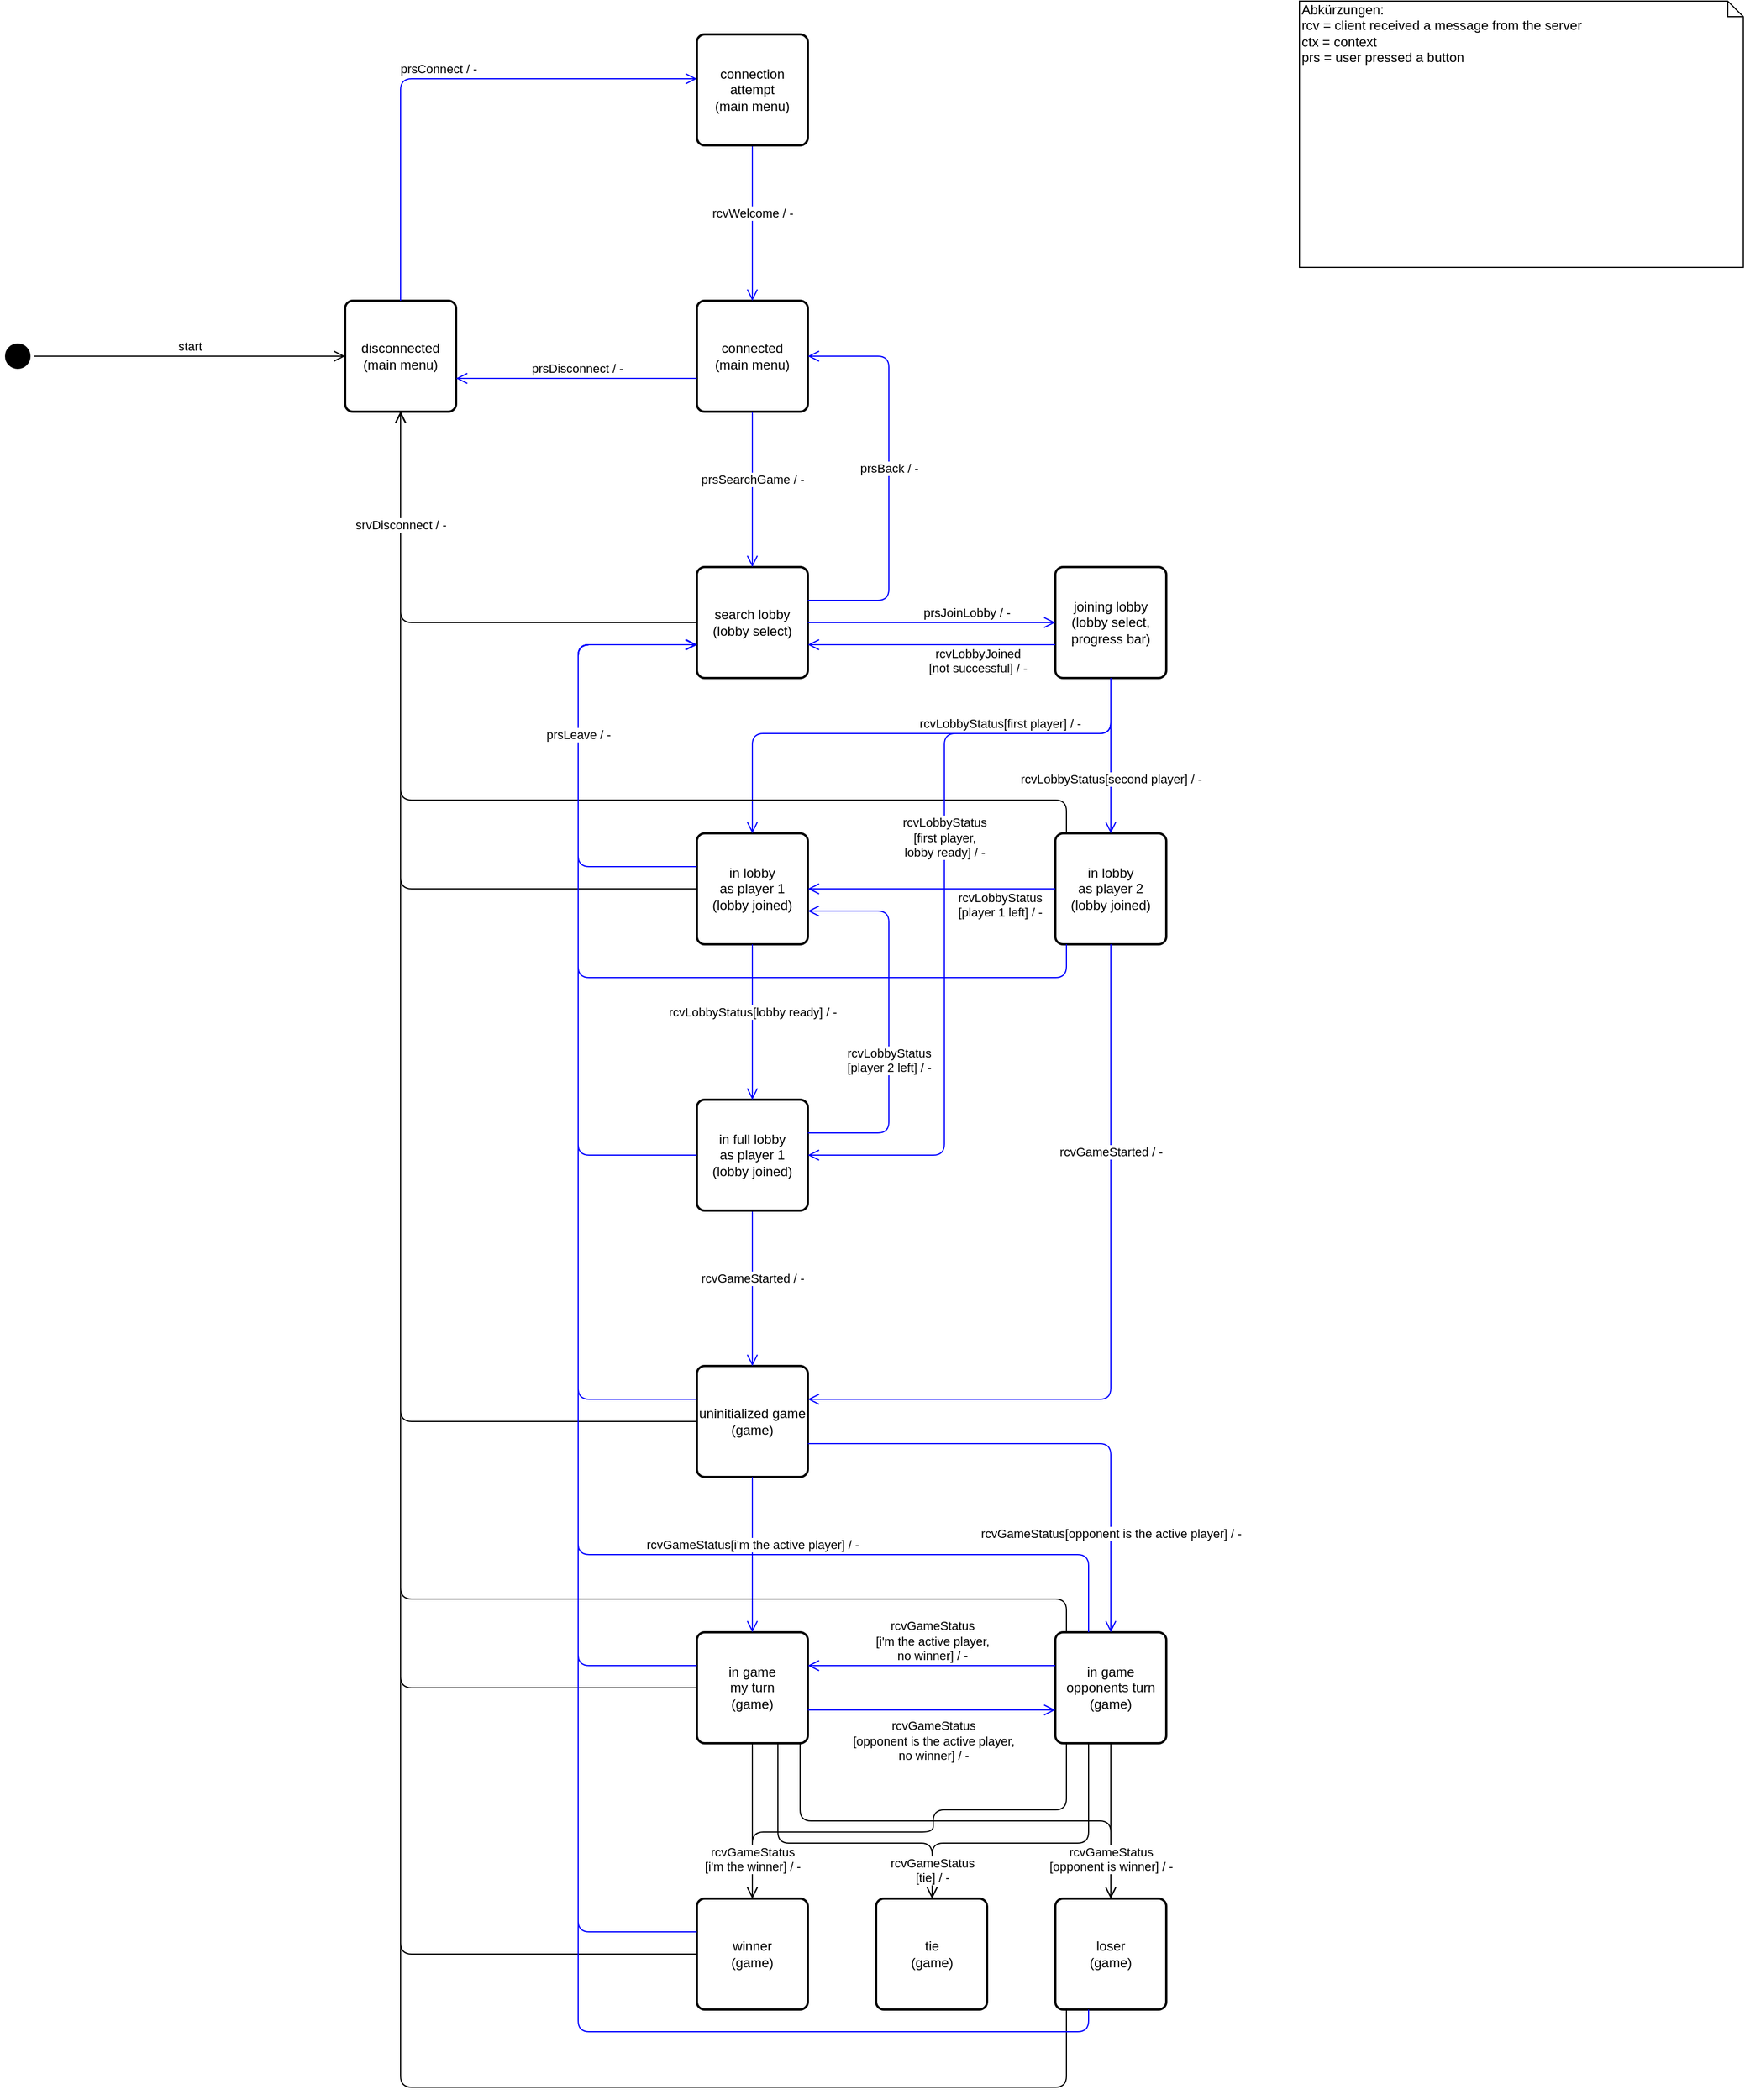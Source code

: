 <mxfile version="12.2.2" type="device" pages="1"><diagram id="jTNWPKgzUZk8H5tQ0RuP" name="Page-1"><mxGraphModel dx="805" dy="479" grid="1" gridSize="10" guides="1" tooltips="1" connect="1" arrows="1" fold="1" page="1" pageScale="1" pageWidth="1654" pageHeight="2336" math="0" shadow="0"><root><mxCell id="0"/><mxCell id="1" parent="0"/><mxCell id="OV_BSfwRaBG4XCHt2koE-43" value="" style="edgeStyle=orthogonalEdgeStyle;html=1;verticalAlign=bottom;endArrow=open;endSize=8;strokeColor=#000000;" parent="1" source="OV_BSfwRaBG4XCHt2koE-34" target="OV_BSfwRaBG4XCHt2koE-38" edge="1"><mxGeometry x="0.714" relative="1" as="geometry"><mxPoint x="727" y="1760" as="targetPoint"/><mxPoint x="727" y="1620" as="sourcePoint"/><Array as="points"><mxPoint x="1000" y="1670"/><mxPoint x="880" y="1670"/><mxPoint x="880" y="1690"/><mxPoint x="717" y="1690"/></Array><mxPoint as="offset"/></mxGeometry></mxCell><mxCell id="OV_BSfwRaBG4XCHt2koE-41" value="" style="edgeStyle=orthogonalEdgeStyle;html=1;verticalAlign=bottom;endArrow=open;endSize=8;strokeColor=#000000;" parent="1" source="OV_BSfwRaBG4XCHt2koE-20" target="OV_BSfwRaBG4XCHt2koE-39" edge="1"><mxGeometry relative="1" as="geometry"><mxPoint x="1050" y="1760" as="targetPoint"/><mxPoint x="1050" y="1620" as="sourcePoint"/><Array as="points"><mxPoint x="760" y="1680"/><mxPoint x="1040" y="1680"/></Array></mxGeometry></mxCell><mxCell id="OV_BSfwRaBG4XCHt2koE-1" value="disconnected&lt;br&gt;(main menu)" style="rounded=1;whiteSpace=wrap;html=1;absoluteArcSize=1;arcSize=14;strokeWidth=2;" parent="1" vertex="1"><mxGeometry x="350" y="310" width="100" height="100" as="geometry"/></mxCell><mxCell id="OV_BSfwRaBG4XCHt2koE-4" value="" style="ellipse;html=1;shape=startState;fillColor=#000000;strokeColor=#000000;" parent="1" vertex="1"><mxGeometry x="40" y="345" width="30" height="30" as="geometry"/></mxCell><mxCell id="OV_BSfwRaBG4XCHt2koE-5" value="start" style="edgeStyle=orthogonalEdgeStyle;html=1;verticalAlign=bottom;endArrow=open;endSize=8;strokeColor=#000000;" parent="1" source="OV_BSfwRaBG4XCHt2koE-4" target="OV_BSfwRaBG4XCHt2koE-1" edge="1"><mxGeometry relative="1" as="geometry"><mxPoint x="165" y="530" as="targetPoint"/><Array as="points"><mxPoint x="170" y="360"/><mxPoint x="170" y="360"/></Array></mxGeometry></mxCell><mxCell id="OV_BSfwRaBG4XCHt2koE-6" value="connected&lt;br&gt;(main menu)" style="rounded=1;whiteSpace=wrap;html=1;absoluteArcSize=1;arcSize=14;strokeWidth=2;" parent="1" vertex="1"><mxGeometry x="667" y="310" width="100" height="100" as="geometry"/></mxCell><mxCell id="OV_BSfwRaBG4XCHt2koE-7" value="rcvWelcome / -" style="edgeStyle=orthogonalEdgeStyle;html=1;verticalAlign=bottom;endArrow=open;endSize=8;strokeColor=#0000FF;" parent="1" source="C2RCnvS2eTij5-8htlbZ-1" target="OV_BSfwRaBG4XCHt2koE-6" edge="1"><mxGeometry relative="1" as="geometry"><mxPoint x="800" y="510" as="targetPoint"/><mxPoint x="730" y="220" as="sourcePoint"/><Array as="points"><mxPoint x="717" y="340"/></Array></mxGeometry></mxCell><mxCell id="OV_BSfwRaBG4XCHt2koE-8" value="Abkürzungen:&lt;br&gt;rcv = client received a message from the server&lt;br&gt;ctx = context&lt;br&gt;prs = user pressed a button" style="shape=note;whiteSpace=wrap;html=1;size=14;verticalAlign=top;align=left;spacingTop=-6;strokeColor=#000000;" parent="1" vertex="1"><mxGeometry x="1210" y="40" width="400" height="240" as="geometry"/></mxCell><mxCell id="OV_BSfwRaBG4XCHt2koE-9" value="prsDisconnect / -" style="edgeStyle=orthogonalEdgeStyle;html=1;verticalAlign=bottom;endArrow=open;endSize=8;strokeColor=#0000FF;" parent="1" source="OV_BSfwRaBG4XCHt2koE-6" target="OV_BSfwRaBG4XCHt2koE-1" edge="1"><mxGeometry relative="1" as="geometry"><mxPoint x="697" y="440" as="targetPoint"/><mxPoint x="490" y="440" as="sourcePoint"/><Array as="points"><mxPoint x="540" y="380"/><mxPoint x="540" y="380"/></Array></mxGeometry></mxCell><mxCell id="OV_BSfwRaBG4XCHt2koE-10" value="search lobby&lt;br&gt;(lobby select)" style="rounded=1;whiteSpace=wrap;html=1;absoluteArcSize=1;arcSize=14;strokeWidth=2;" parent="1" vertex="1"><mxGeometry x="667" y="550" width="100" height="100" as="geometry"/></mxCell><mxCell id="OV_BSfwRaBG4XCHt2koE-11" value="prsSearchGame / -" style="edgeStyle=orthogonalEdgeStyle;html=1;verticalAlign=bottom;endArrow=open;endSize=8;strokeColor=#0000FF;" parent="1" source="OV_BSfwRaBG4XCHt2koE-6" target="OV_BSfwRaBG4XCHt2koE-10" edge="1"><mxGeometry relative="1" as="geometry"><mxPoint x="450" y="450" as="targetPoint"/><mxPoint x="657" y="450" as="sourcePoint"/><Array as="points"/></mxGeometry></mxCell><mxCell id="OV_BSfwRaBG4XCHt2koE-12" value="in lobby &lt;br&gt;as player 1&lt;br&gt;(lobby joined)" style="rounded=1;whiteSpace=wrap;html=1;absoluteArcSize=1;arcSize=14;strokeWidth=2;" parent="1" vertex="1"><mxGeometry x="667" y="790" width="100" height="100" as="geometry"/></mxCell><mxCell id="OV_BSfwRaBG4XCHt2koE-13" value="prsBack / -" style="edgeStyle=orthogonalEdgeStyle;html=1;verticalAlign=bottom;endArrow=open;endSize=8;strokeColor=#0000FF;" parent="1" source="OV_BSfwRaBG4XCHt2koE-10" target="OV_BSfwRaBG4XCHt2koE-6" edge="1"><mxGeometry relative="1" as="geometry"><mxPoint x="850" y="630" as="targetPoint"/><mxPoint x="850" y="490" as="sourcePoint"/><Array as="points"><mxPoint x="840" y="580"/><mxPoint x="840" y="360"/></Array></mxGeometry></mxCell><mxCell id="OV_BSfwRaBG4XCHt2koE-16" value="rcvLobbyStatus[first player] / -" style="edgeStyle=orthogonalEdgeStyle;html=1;verticalAlign=bottom;endArrow=open;endSize=8;strokeColor=#0000FF;" parent="1" source="C2RCnvS2eTij5-8htlbZ-3" target="OV_BSfwRaBG4XCHt2koE-12" edge="1"><mxGeometry x="-0.351" relative="1" as="geometry"><mxPoint x="727" y="560" as="targetPoint"/><mxPoint x="717" y="690" as="sourcePoint"/><Array as="points"><mxPoint x="1040" y="700"/><mxPoint x="717" y="700"/></Array><mxPoint as="offset"/></mxGeometry></mxCell><mxCell id="OV_BSfwRaBG4XCHt2koE-17" value="" style="edgeStyle=orthogonalEdgeStyle;html=1;verticalAlign=bottom;endArrow=open;endSize=8;strokeColor=#000000;" parent="1" source="OV_BSfwRaBG4XCHt2koE-12" target="OV_BSfwRaBG4XCHt2koE-1" edge="1"><mxGeometry x="0.498" relative="1" as="geometry"><mxPoint x="420" y="420" as="targetPoint"/><mxPoint x="677" y="610" as="sourcePoint"/><Array as="points"><mxPoint x="400" y="840"/></Array><mxPoint as="offset"/></mxGeometry></mxCell><mxCell id="OV_BSfwRaBG4XCHt2koE-18" value="uninitialized game&lt;br&gt;(game)" style="rounded=1;whiteSpace=wrap;html=1;absoluteArcSize=1;arcSize=14;strokeWidth=2;" parent="1" vertex="1"><mxGeometry x="667" y="1270" width="100" height="100" as="geometry"/></mxCell><mxCell id="OV_BSfwRaBG4XCHt2koE-19" value="rcvGameStarted / -" style="edgeStyle=orthogonalEdgeStyle;html=1;verticalAlign=bottom;endArrow=open;endSize=8;strokeColor=#0000FF;" parent="1" source="OV_BSfwRaBG4XCHt2koE-31" target="OV_BSfwRaBG4XCHt2koE-18" edge="1"><mxGeometry relative="1" as="geometry"><mxPoint x="727" y="800" as="targetPoint"/><mxPoint x="717" y="1150" as="sourcePoint"/><Array as="points"/></mxGeometry></mxCell><mxCell id="OV_BSfwRaBG4XCHt2koE-20" value="in game&lt;br&gt;my turn&lt;br&gt;(game)" style="rounded=1;whiteSpace=wrap;html=1;absoluteArcSize=1;arcSize=14;strokeWidth=2;" parent="1" vertex="1"><mxGeometry x="667" y="1510" width="100" height="100" as="geometry"/></mxCell><mxCell id="OV_BSfwRaBG4XCHt2koE-21" value="rcvGameStatus[i'm the active player] / -" style="edgeStyle=orthogonalEdgeStyle;html=1;verticalAlign=bottom;endArrow=open;endSize=8;strokeColor=#0000FF;" parent="1" source="OV_BSfwRaBG4XCHt2koE-18" target="OV_BSfwRaBG4XCHt2koE-20" edge="1"><mxGeometry relative="1" as="geometry"><mxPoint x="570" y="1490" as="targetPoint"/><mxPoint x="570" y="1350" as="sourcePoint"/><Array as="points"/></mxGeometry></mxCell><mxCell id="OV_BSfwRaBG4XCHt2koE-22" value="" style="edgeStyle=orthogonalEdgeStyle;html=1;verticalAlign=bottom;endArrow=open;endSize=8;strokeColor=#000000;" parent="1" source="OV_BSfwRaBG4XCHt2koE-18" target="OV_BSfwRaBG4XCHt2koE-1" edge="1"><mxGeometry x="0.498" relative="1" as="geometry"><mxPoint x="420" y="420" as="targetPoint"/><mxPoint x="677" y="840" as="sourcePoint"/><Array as="points"><mxPoint x="400" y="1320"/></Array><mxPoint as="offset"/></mxGeometry></mxCell><mxCell id="OV_BSfwRaBG4XCHt2koE-23" value="" style="edgeStyle=orthogonalEdgeStyle;html=1;verticalAlign=bottom;endArrow=open;endSize=8;strokeColor=#000000;" parent="1" source="OV_BSfwRaBG4XCHt2koE-20" target="OV_BSfwRaBG4XCHt2koE-1" edge="1"><mxGeometry x="0.498" relative="1" as="geometry"><mxPoint x="420" y="420" as="targetPoint"/><mxPoint x="677" y="1090" as="sourcePoint"/><Array as="points"><mxPoint x="400" y="1560"/></Array><mxPoint as="offset"/></mxGeometry></mxCell><mxCell id="OV_BSfwRaBG4XCHt2koE-24" value="in lobby &lt;br&gt;as player 2&lt;br&gt;(lobby joined)" style="rounded=1;whiteSpace=wrap;html=1;absoluteArcSize=1;arcSize=14;strokeWidth=2;" parent="1" vertex="1"><mxGeometry x="990" y="790" width="100" height="100" as="geometry"/></mxCell><mxCell id="OV_BSfwRaBG4XCHt2koE-25" value="rcvLobbyStatus[second player] / -" style="edgeStyle=orthogonalEdgeStyle;html=1;verticalAlign=bottom;endArrow=open;endSize=8;strokeColor=#0000FF;" parent="1" source="C2RCnvS2eTij5-8htlbZ-3" target="OV_BSfwRaBG4XCHt2koE-24" edge="1"><mxGeometry x="0.429" relative="1" as="geometry"><mxPoint x="727" y="800" as="targetPoint"/><mxPoint x="1410" y="690" as="sourcePoint"/><Array as="points"/><mxPoint as="offset"/></mxGeometry></mxCell><mxCell id="OV_BSfwRaBG4XCHt2koE-28" value="rcvLobbyStatus&lt;br&gt;[player 1 left] / -" style="edgeStyle=orthogonalEdgeStyle;html=1;verticalAlign=bottom;endArrow=open;endSize=8;strokeColor=#0000FF;" parent="1" source="OV_BSfwRaBG4XCHt2koE-24" target="OV_BSfwRaBG4XCHt2koE-12" edge="1"><mxGeometry x="-0.552" y="30" relative="1" as="geometry"><mxPoint x="970" y="800" as="targetPoint"/><mxPoint x="777" y="610" as="sourcePoint"/><Array as="points"><mxPoint x="970" y="840"/></Array><mxPoint as="offset"/></mxGeometry></mxCell><mxCell id="OV_BSfwRaBG4XCHt2koE-30" value="rcvGameStarted / -" style="edgeStyle=orthogonalEdgeStyle;html=1;verticalAlign=bottom;endArrow=open;endSize=8;strokeColor=#0000FF;" parent="1" source="OV_BSfwRaBG4XCHt2koE-24" target="OV_BSfwRaBG4XCHt2koE-18" edge="1"><mxGeometry x="-0.426" relative="1" as="geometry"><mxPoint x="970" y="800" as="targetPoint"/><mxPoint x="777" y="610" as="sourcePoint"/><Array as="points"><mxPoint x="1040" y="1300"/></Array><mxPoint as="offset"/></mxGeometry></mxCell><mxCell id="OV_BSfwRaBG4XCHt2koE-31" value="in full lobby&lt;br&gt;as player 1&lt;br&gt;(lobby joined)" style="rounded=1;whiteSpace=wrap;html=1;absoluteArcSize=1;arcSize=14;strokeWidth=2;" parent="1" vertex="1"><mxGeometry x="667" y="1030" width="100" height="100" as="geometry"/></mxCell><mxCell id="OV_BSfwRaBG4XCHt2koE-32" value="rcvLobbyStatus[lobby ready] / -" style="edgeStyle=orthogonalEdgeStyle;html=1;verticalAlign=bottom;endArrow=open;endSize=8;strokeColor=#0000FF;" parent="1" source="OV_BSfwRaBG4XCHt2koE-12" target="OV_BSfwRaBG4XCHt2koE-31" edge="1"><mxGeometry relative="1" as="geometry"><mxPoint x="727" y="1280" as="targetPoint"/><mxPoint x="727" y="1140" as="sourcePoint"/><Array as="points"/></mxGeometry></mxCell><mxCell id="OV_BSfwRaBG4XCHt2koE-33" value="rcvLobbyStatus&lt;br&gt;[player 2 left] / -" style="edgeStyle=orthogonalEdgeStyle;html=1;verticalAlign=bottom;endArrow=open;endSize=8;strokeColor=#0000FF;" parent="1" source="OV_BSfwRaBG4XCHt2koE-31" target="OV_BSfwRaBG4XCHt2koE-12" edge="1"><mxGeometry x="-0.578" y="50" relative="1" as="geometry"><mxPoint x="727" y="1040" as="targetPoint"/><mxPoint x="727" y="900" as="sourcePoint"/><Array as="points"><mxPoint x="840" y="1060"/><mxPoint x="840" y="860"/></Array><mxPoint x="50" y="-50" as="offset"/></mxGeometry></mxCell><mxCell id="OV_BSfwRaBG4XCHt2koE-34" value="in game&lt;br&gt;opponents turn&lt;br&gt;(game)" style="rounded=1;whiteSpace=wrap;html=1;absoluteArcSize=1;arcSize=14;strokeWidth=2;" parent="1" vertex="1"><mxGeometry x="990" y="1510" width="100" height="100" as="geometry"/></mxCell><mxCell id="OV_BSfwRaBG4XCHt2koE-35" value="rcvGameStatus[opponent is the active player] / -" style="edgeStyle=orthogonalEdgeStyle;html=1;verticalAlign=bottom;endArrow=open;endSize=8;strokeColor=#0000FF;" parent="1" source="OV_BSfwRaBG4XCHt2koE-18" target="OV_BSfwRaBG4XCHt2koE-34" edge="1"><mxGeometry x="0.639" relative="1" as="geometry"><mxPoint x="727" y="1520" as="targetPoint"/><mxPoint x="727" y="1380" as="sourcePoint"/><Array as="points"><mxPoint x="1040" y="1340"/></Array><mxPoint as="offset"/></mxGeometry></mxCell><mxCell id="OV_BSfwRaBG4XCHt2koE-36" value="rcvGameStatus&lt;br&gt;[i'm the active player,&lt;br&gt;no winner] / -" style="edgeStyle=orthogonalEdgeStyle;html=1;verticalAlign=bottom;endArrow=open;endSize=8;strokeColor=#0000FF;" parent="1" source="OV_BSfwRaBG4XCHt2koE-34" target="OV_BSfwRaBG4XCHt2koE-20" edge="1"><mxGeometry relative="1" as="geometry"><mxPoint x="727" y="1520" as="targetPoint"/><mxPoint x="727" y="1380" as="sourcePoint"/><Array as="points"><mxPoint x="880" y="1540"/><mxPoint x="880" y="1540"/></Array></mxGeometry></mxCell><mxCell id="OV_BSfwRaBG4XCHt2koE-37" value="rcvGameStatus&lt;br&gt;[opponent is the active player,&lt;br&gt;no winner] / -" style="edgeStyle=orthogonalEdgeStyle;html=1;verticalAlign=bottom;endArrow=open;endSize=8;strokeColor=#0000FF;" parent="1" source="OV_BSfwRaBG4XCHt2koE-20" target="OV_BSfwRaBG4XCHt2koE-34" edge="1"><mxGeometry x="0.015" y="-50" relative="1" as="geometry"><mxPoint x="1050" y="1520" as="targetPoint"/><mxPoint x="777" y="1350" as="sourcePoint"/><Array as="points"><mxPoint x="880" y="1580"/><mxPoint x="880" y="1580"/></Array><mxPoint as="offset"/></mxGeometry></mxCell><mxCell id="OV_BSfwRaBG4XCHt2koE-38" value="winner&lt;br&gt;(game)" style="rounded=1;whiteSpace=wrap;html=1;absoluteArcSize=1;arcSize=14;strokeWidth=2;" parent="1" vertex="1"><mxGeometry x="667" y="1750" width="100" height="100" as="geometry"/></mxCell><mxCell id="OV_BSfwRaBG4XCHt2koE-39" value="loser&lt;br&gt;(game)" style="rounded=1;whiteSpace=wrap;html=1;absoluteArcSize=1;arcSize=14;strokeWidth=2;" parent="1" vertex="1"><mxGeometry x="990" y="1750" width="100" height="100" as="geometry"/></mxCell><mxCell id="OV_BSfwRaBG4XCHt2koE-40" value="rcvGameStatus&lt;br&gt;[opponent is winner] / -" style="edgeStyle=orthogonalEdgeStyle;html=1;verticalAlign=bottom;endArrow=open;endSize=8;strokeColor=#000000;" parent="1" source="OV_BSfwRaBG4XCHt2koE-34" target="OV_BSfwRaBG4XCHt2koE-39" edge="1"><mxGeometry x="0.714" relative="1" as="geometry"><mxPoint x="777.0" y="1549.588" as="targetPoint"/><mxPoint x="1000" y="1549.588" as="sourcePoint"/><Array as="points"/><mxPoint as="offset"/></mxGeometry></mxCell><mxCell id="OV_BSfwRaBG4XCHt2koE-42" value="rcvGameStatus&lt;br&gt;[i'm the winner] / -" style="edgeStyle=orthogonalEdgeStyle;html=1;verticalAlign=bottom;endArrow=open;endSize=8;strokeColor=#000000;" parent="1" source="OV_BSfwRaBG4XCHt2koE-20" target="OV_BSfwRaBG4XCHt2koE-38" edge="1"><mxGeometry x="0.714" relative="1" as="geometry"><mxPoint x="1050" y="1760" as="targetPoint"/><mxPoint x="1050" y="1620" as="sourcePoint"/><Array as="points"/><mxPoint as="offset"/></mxGeometry></mxCell><mxCell id="OV_BSfwRaBG4XCHt2koE-45" value="" style="edgeStyle=orthogonalEdgeStyle;html=1;verticalAlign=bottom;endArrow=open;endSize=8;strokeColor=#000000;" parent="1" source="OV_BSfwRaBG4XCHt2koE-38" target="OV_BSfwRaBG4XCHt2koE-1" edge="1"><mxGeometry x="0.498" relative="1" as="geometry"><mxPoint x="410.471" y="420" as="targetPoint"/><mxPoint x="677" y="1569.588" as="sourcePoint"/><Array as="points"><mxPoint x="400" y="1800"/></Array><mxPoint as="offset"/></mxGeometry></mxCell><mxCell id="OV_BSfwRaBG4XCHt2koE-46" value="" style="edgeStyle=orthogonalEdgeStyle;html=1;verticalAlign=bottom;endArrow=open;endSize=8;strokeColor=#000000;" parent="1" source="OV_BSfwRaBG4XCHt2koE-39" target="OV_BSfwRaBG4XCHt2koE-1" edge="1"><mxGeometry x="0.498" relative="1" as="geometry"><mxPoint x="410.471" y="420" as="targetPoint"/><mxPoint x="677" y="1809.588" as="sourcePoint"/><Array as="points"><mxPoint x="1000" y="1920"/><mxPoint x="400" y="1920"/></Array><mxPoint as="offset"/></mxGeometry></mxCell><mxCell id="OV_BSfwRaBG4XCHt2koE-47" value="" style="edgeStyle=orthogonalEdgeStyle;html=1;verticalAlign=bottom;endArrow=open;endSize=8;strokeColor=#000000;" parent="1" source="OV_BSfwRaBG4XCHt2koE-34" target="OV_BSfwRaBG4XCHt2koE-1" edge="1"><mxGeometry x="0.498" relative="1" as="geometry"><mxPoint x="410.471" y="420" as="targetPoint"/><mxPoint x="1010.471" y="1860" as="sourcePoint"/><Array as="points"><mxPoint x="1000" y="1480"/><mxPoint x="400" y="1480"/></Array><mxPoint as="offset"/></mxGeometry></mxCell><mxCell id="OV_BSfwRaBG4XCHt2koE-48" value="" style="edgeStyle=orthogonalEdgeStyle;html=1;verticalAlign=bottom;endArrow=open;endSize=8;strokeColor=#000000;" parent="1" source="OV_BSfwRaBG4XCHt2koE-24" target="OV_BSfwRaBG4XCHt2koE-1" edge="1"><mxGeometry x="0.498" relative="1" as="geometry"><mxPoint x="409.667" y="420" as="targetPoint"/><mxPoint x="677" y="850" as="sourcePoint"/><Array as="points"><mxPoint x="1000" y="760"/><mxPoint x="400" y="760"/></Array><mxPoint as="offset"/></mxGeometry></mxCell><mxCell id="OV_BSfwRaBG4XCHt2koE-50" value="" style="edgeStyle=orthogonalEdgeStyle;html=1;verticalAlign=bottom;endArrow=open;endSize=8;strokeColor=#0000FF;" parent="1" source="OV_BSfwRaBG4XCHt2koE-18" target="OV_BSfwRaBG4XCHt2koE-10" edge="1"><mxGeometry x="0.604" relative="1" as="geometry"><mxPoint x="777.0" y="1309.588" as="targetPoint"/><mxPoint x="1050.471" y="900" as="sourcePoint"/><Array as="points"><mxPoint x="560" y="1300"/><mxPoint x="560" y="620"/></Array><mxPoint as="offset"/></mxGeometry></mxCell><mxCell id="OV_BSfwRaBG4XCHt2koE-52" value="" style="edgeStyle=orthogonalEdgeStyle;html=1;verticalAlign=bottom;endArrow=open;endSize=8;strokeColor=#0000FF;" parent="1" source="OV_BSfwRaBG4XCHt2koE-24" target="OV_BSfwRaBG4XCHt2koE-10" edge="1"><mxGeometry x="0.048" relative="1" as="geometry"><mxPoint x="617" y="790" as="targetPoint"/><mxPoint x="617" y="990" as="sourcePoint"/><Array as="points"><mxPoint x="1000" y="920"/><mxPoint x="560" y="920"/><mxPoint x="560" y="620"/></Array><mxPoint as="offset"/></mxGeometry></mxCell><mxCell id="OV_BSfwRaBG4XCHt2koE-53" value="" style="edgeStyle=orthogonalEdgeStyle;html=1;verticalAlign=bottom;endArrow=open;endSize=8;strokeColor=#0000FF;" parent="1" source="OV_BSfwRaBG4XCHt2koE-31" target="OV_BSfwRaBG4XCHt2koE-10" edge="1"><mxGeometry x="0.048" relative="1" as="geometry"><mxPoint x="677" y="630" as="targetPoint"/><mxPoint x="677" y="830" as="sourcePoint"/><Array as="points"><mxPoint x="560" y="1080"/><mxPoint x="560" y="620"/></Array><mxPoint as="offset"/></mxGeometry></mxCell><mxCell id="OV_BSfwRaBG4XCHt2koE-14" value="srvDisconnect / -" style="edgeStyle=orthogonalEdgeStyle;html=1;verticalAlign=bottom;endArrow=open;endSize=8;strokeColor=#000000;" parent="1" source="OV_BSfwRaBG4XCHt2koE-10" target="OV_BSfwRaBG4XCHt2koE-1" edge="1"><mxGeometry x="0.169" y="-80" relative="1" as="geometry"><mxPoint x="727" y="560" as="targetPoint"/><mxPoint x="727" y="420" as="sourcePoint"/><Array as="points"/><mxPoint x="-80" y="-79" as="offset"/></mxGeometry></mxCell><mxCell id="OV_BSfwRaBG4XCHt2koE-54" value="" style="edgeStyle=orthogonalEdgeStyle;html=1;verticalAlign=bottom;endArrow=open;endSize=8;strokeColor=#0000FF;" parent="1" source="OV_BSfwRaBG4XCHt2koE-20" target="OV_BSfwRaBG4XCHt2koE-10" edge="1"><mxGeometry x="0.048" relative="1" as="geometry"><mxPoint x="677" y="630" as="targetPoint"/><mxPoint x="677" y="830" as="sourcePoint"/><Array as="points"><mxPoint x="560" y="1540"/><mxPoint x="560" y="620"/></Array><mxPoint as="offset"/></mxGeometry></mxCell><mxCell id="OV_BSfwRaBG4XCHt2koE-55" value="" style="edgeStyle=orthogonalEdgeStyle;html=1;verticalAlign=bottom;endArrow=open;endSize=8;strokeColor=#0000FF;" parent="1" source="OV_BSfwRaBG4XCHt2koE-34" target="OV_BSfwRaBG4XCHt2koE-10" edge="1"><mxGeometry x="0.048" relative="1" as="geometry"><mxPoint x="677" y="630" as="targetPoint"/><mxPoint x="677" y="830" as="sourcePoint"/><Array as="points"><mxPoint x="1020" y="1440"/><mxPoint x="560" y="1440"/><mxPoint x="560" y="620"/></Array><mxPoint as="offset"/></mxGeometry></mxCell><mxCell id="OV_BSfwRaBG4XCHt2koE-56" value="" style="edgeStyle=orthogonalEdgeStyle;html=1;verticalAlign=bottom;endArrow=open;endSize=8;strokeColor=#0000FF;" parent="1" source="OV_BSfwRaBG4XCHt2koE-38" target="OV_BSfwRaBG4XCHt2koE-10" edge="1"><mxGeometry x="0.048" relative="1" as="geometry"><mxPoint x="677" y="630" as="targetPoint"/><mxPoint x="677" y="830" as="sourcePoint"/><Array as="points"><mxPoint x="560" y="1780"/><mxPoint x="560" y="620"/></Array><mxPoint as="offset"/></mxGeometry></mxCell><mxCell id="OV_BSfwRaBG4XCHt2koE-57" value="" style="edgeStyle=orthogonalEdgeStyle;html=1;verticalAlign=bottom;endArrow=open;endSize=8;strokeColor=#0000FF;" parent="1" source="OV_BSfwRaBG4XCHt2koE-39" target="OV_BSfwRaBG4XCHt2koE-10" edge="1"><mxGeometry x="0.048" relative="1" as="geometry"><mxPoint x="677" y="630" as="targetPoint"/><mxPoint x="677" y="1790" as="sourcePoint"/><Array as="points"><mxPoint x="1020" y="1870"/><mxPoint x="560" y="1870"/><mxPoint x="560" y="620"/></Array><mxPoint as="offset"/></mxGeometry></mxCell><mxCell id="OV_BSfwRaBG4XCHt2koE-51" value="prsLeave / -" style="edgeStyle=orthogonalEdgeStyle;html=1;verticalAlign=bottom;endArrow=open;endSize=8;strokeColor=#0000FF;" parent="1" source="OV_BSfwRaBG4XCHt2koE-12" target="OV_BSfwRaBG4XCHt2koE-10" edge="1"><mxGeometry x="0.048" relative="1" as="geometry"><mxPoint x="677" y="629.588" as="targetPoint"/><mxPoint x="677" y="1309.588" as="sourcePoint"/><Array as="points"><mxPoint x="560" y="820"/><mxPoint x="560" y="620"/></Array><mxPoint as="offset"/></mxGeometry></mxCell><mxCell id="C2RCnvS2eTij5-8htlbZ-1" value="connection attempt&lt;br&gt;(main menu)" style="rounded=1;whiteSpace=wrap;html=1;absoluteArcSize=1;arcSize=14;strokeWidth=2;" parent="1" vertex="1"><mxGeometry x="667" y="70" width="100" height="100" as="geometry"/></mxCell><mxCell id="C2RCnvS2eTij5-8htlbZ-2" value="prsConnect / -" style="edgeStyle=orthogonalEdgeStyle;html=1;verticalAlign=bottom;endArrow=open;endSize=8;strokeColor=#0000FF;" parent="1" source="OV_BSfwRaBG4XCHt2koE-1" target="C2RCnvS2eTij5-8htlbZ-1" edge="1"><mxGeometry relative="1" as="geometry"><mxPoint x="727" y="320" as="targetPoint"/><mxPoint x="727" y="180" as="sourcePoint"/><Array as="points"><mxPoint x="400" y="110"/></Array></mxGeometry></mxCell><mxCell id="C2RCnvS2eTij5-8htlbZ-3" value="joining lobby&lt;br&gt;(lobby select,&lt;br&gt;progress bar)" style="rounded=1;whiteSpace=wrap;html=1;absoluteArcSize=1;arcSize=14;strokeWidth=2;" parent="1" vertex="1"><mxGeometry x="990" y="550" width="100" height="100" as="geometry"/></mxCell><mxCell id="C2RCnvS2eTij5-8htlbZ-4" value="prsJoinLobby / -" style="edgeStyle=orthogonalEdgeStyle;html=1;verticalAlign=bottom;endArrow=open;endSize=8;strokeColor=#0000FF;" parent="1" source="OV_BSfwRaBG4XCHt2koE-10" target="C2RCnvS2eTij5-8htlbZ-3" edge="1"><mxGeometry x="0.282" relative="1" as="geometry"><mxPoint x="777" y="850" as="targetPoint"/><mxPoint x="1000" y="850" as="sourcePoint"/><Array as="points"><mxPoint x="1000" y="600"/><mxPoint x="1000" y="600"/></Array><mxPoint as="offset"/></mxGeometry></mxCell><mxCell id="C2RCnvS2eTij5-8htlbZ-5" value="rcvLobbyJoined&lt;br&gt;[not successful] / -" style="edgeStyle=orthogonalEdgeStyle;html=1;verticalAlign=bottom;endArrow=open;endSize=8;strokeColor=#0000FF;" parent="1" source="C2RCnvS2eTij5-8htlbZ-3" target="OV_BSfwRaBG4XCHt2koE-10" edge="1"><mxGeometry x="-0.372" y="30" relative="1" as="geometry"><mxPoint x="1050" y="800" as="targetPoint"/><mxPoint x="1050" y="660" as="sourcePoint"/><Array as="points"><mxPoint x="920" y="620"/><mxPoint x="920" y="620"/></Array><mxPoint as="offset"/></mxGeometry></mxCell><mxCell id="C2RCnvS2eTij5-8htlbZ-9" value="rcvLobbyStatus&lt;br&gt;[first player,&lt;br&gt;lobby ready] / -" style="edgeStyle=orthogonalEdgeStyle;html=1;verticalAlign=bottom;endArrow=open;endSize=8;strokeColor=#0000FF;" parent="1" source="C2RCnvS2eTij5-8htlbZ-3" target="OV_BSfwRaBG4XCHt2koE-31" edge="1"><mxGeometry x="-0.102" relative="1" as="geometry"><mxPoint x="727" y="800" as="targetPoint"/><mxPoint x="1050" y="660" as="sourcePoint"/><Array as="points"><mxPoint x="1040" y="700"/><mxPoint x="890" y="700"/><mxPoint x="890" y="1080"/></Array><mxPoint as="offset"/></mxGeometry></mxCell><mxCell id="yQo8fb3LjZ5c2MT_J-o9-1" value="tie&lt;br&gt;(game)" style="rounded=1;whiteSpace=wrap;html=1;absoluteArcSize=1;arcSize=14;strokeWidth=2;" vertex="1" parent="1"><mxGeometry x="828.5" y="1750" width="100" height="100" as="geometry"/></mxCell><mxCell id="yQo8fb3LjZ5c2MT_J-o9-3" value="" style="edgeStyle=orthogonalEdgeStyle;html=1;verticalAlign=bottom;endArrow=open;endSize=8;strokeColor=#000000;" edge="1" parent="1" source="OV_BSfwRaBG4XCHt2koE-20" target="yQo8fb3LjZ5c2MT_J-o9-1"><mxGeometry relative="1" as="geometry"><mxPoint x="1050" y="1760" as="targetPoint"/><mxPoint x="770" y="1620" as="sourcePoint"/><Array as="points"><mxPoint x="740" y="1700"/><mxPoint x="879" y="1700"/></Array></mxGeometry></mxCell><mxCell id="yQo8fb3LjZ5c2MT_J-o9-4" value="rcvGameStatus&lt;br&gt;[tie] / -" style="edgeStyle=orthogonalEdgeStyle;html=1;verticalAlign=bottom;endArrow=open;endSize=8;strokeColor=#000000;" edge="1" parent="1" source="OV_BSfwRaBG4XCHt2koE-34" target="yQo8fb3LjZ5c2MT_J-o9-1"><mxGeometry x="0.929" relative="1" as="geometry"><mxPoint x="879" y="1720" as="targetPoint"/><mxPoint x="750" y="1620" as="sourcePoint"/><Array as="points"><mxPoint x="1020" y="1700"/><mxPoint x="879" y="1700"/></Array><mxPoint as="offset"/></mxGeometry></mxCell></root></mxGraphModel></diagram></mxfile>